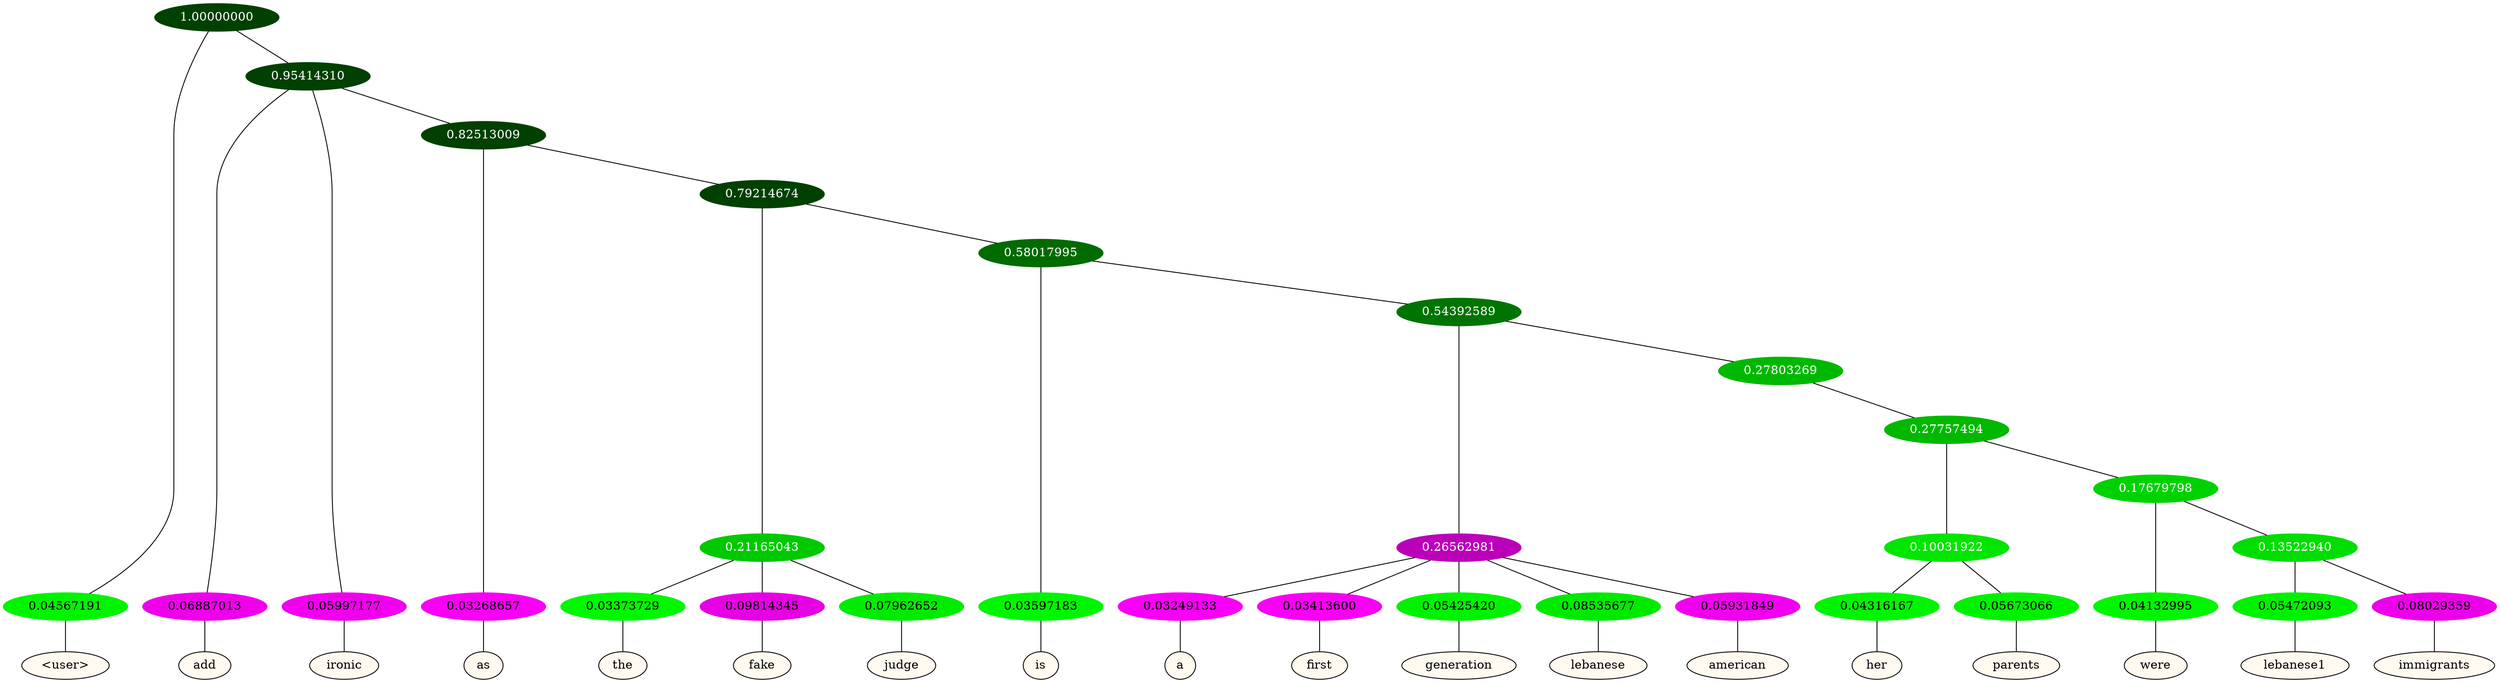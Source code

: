 graph {
	node [format=png height=0.15 nodesep=0.001 ordering=out overlap=prism overlap_scaling=0.01 ranksep=0.001 ratio=0.2 style=filled width=0.15]
	{
		rank=same
		a_w_1 [label="\<user\>" color=black fillcolor=floralwhite style="filled,solid"]
		a_w_3 [label=add color=black fillcolor=floralwhite style="filled,solid"]
		a_w_4 [label=ironic color=black fillcolor=floralwhite style="filled,solid"]
		a_w_6 [label=as color=black fillcolor=floralwhite style="filled,solid"]
		a_w_10 [label=the color=black fillcolor=floralwhite style="filled,solid"]
		a_w_11 [label=fake color=black fillcolor=floralwhite style="filled,solid"]
		a_w_12 [label=judge color=black fillcolor=floralwhite style="filled,solid"]
		a_w_13 [label=is color=black fillcolor=floralwhite style="filled,solid"]
		a_w_17 [label=a color=black fillcolor=floralwhite style="filled,solid"]
		a_w_18 [label=first color=black fillcolor=floralwhite style="filled,solid"]
		a_w_19 [label=generation color=black fillcolor=floralwhite style="filled,solid"]
		a_w_20 [label=lebanese color=black fillcolor=floralwhite style="filled,solid"]
		a_w_21 [label=american color=black fillcolor=floralwhite style="filled,solid"]
		a_w_25 [label=her color=black fillcolor=floralwhite style="filled,solid"]
		a_w_26 [label=parents color=black fillcolor=floralwhite style="filled,solid"]
		a_w_27 [label=were color=black fillcolor=floralwhite style="filled,solid"]
		a_w_29 [label=lebanese1 color=black fillcolor=floralwhite style="filled,solid"]
		a_w_30 [label=immigrants color=black fillcolor=floralwhite style="filled,solid"]
	}
	a_n_1 -- a_w_1
	a_n_3 -- a_w_3
	a_n_4 -- a_w_4
	a_n_6 -- a_w_6
	a_n_10 -- a_w_10
	a_n_11 -- a_w_11
	a_n_12 -- a_w_12
	a_n_13 -- a_w_13
	a_n_17 -- a_w_17
	a_n_18 -- a_w_18
	a_n_19 -- a_w_19
	a_n_20 -- a_w_20
	a_n_21 -- a_w_21
	a_n_25 -- a_w_25
	a_n_26 -- a_w_26
	a_n_27 -- a_w_27
	a_n_29 -- a_w_29
	a_n_30 -- a_w_30
	{
		rank=same
		a_n_1 [label=0.04567191 color="0.334 1.000 0.954" fontcolor=black]
		a_n_3 [label=0.06887013 color="0.835 1.000 0.931" fontcolor=black]
		a_n_4 [label=0.05997177 color="0.835 1.000 0.940" fontcolor=black]
		a_n_6 [label=0.03268657 color="0.835 1.000 0.967" fontcolor=black]
		a_n_10 [label=0.03373729 color="0.334 1.000 0.966" fontcolor=black]
		a_n_11 [label=0.09814345 color="0.835 1.000 0.902" fontcolor=black]
		a_n_12 [label=0.07962652 color="0.334 1.000 0.920" fontcolor=black]
		a_n_13 [label=0.03597183 color="0.334 1.000 0.964" fontcolor=black]
		a_n_17 [label=0.03249133 color="0.835 1.000 0.968" fontcolor=black]
		a_n_18 [label=0.03413600 color="0.835 1.000 0.966" fontcolor=black]
		a_n_19 [label=0.05425420 color="0.334 1.000 0.946" fontcolor=black]
		a_n_20 [label=0.08535677 color="0.334 1.000 0.915" fontcolor=black]
		a_n_21 [label=0.05931849 color="0.835 1.000 0.941" fontcolor=black]
		a_n_25 [label=0.04316167 color="0.334 1.000 0.957" fontcolor=black]
		a_n_26 [label=0.05673066 color="0.334 1.000 0.943" fontcolor=black]
		a_n_27 [label=0.04132995 color="0.334 1.000 0.959" fontcolor=black]
		a_n_29 [label=0.05472093 color="0.334 1.000 0.945" fontcolor=black]
		a_n_30 [label=0.08029359 color="0.835 1.000 0.920" fontcolor=black]
	}
	a_n_0 [label=1.00000000 color="0.334 1.000 0.250" fontcolor=grey99]
	a_n_0 -- a_n_1
	a_n_2 [label=0.95414310 color="0.334 1.000 0.250" fontcolor=grey99]
	a_n_0 -- a_n_2
	a_n_2 -- a_n_3
	a_n_2 -- a_n_4
	a_n_5 [label=0.82513009 color="0.334 1.000 0.250" fontcolor=grey99]
	a_n_2 -- a_n_5
	a_n_5 -- a_n_6
	a_n_7 [label=0.79214674 color="0.334 1.000 0.250" fontcolor=grey99]
	a_n_5 -- a_n_7
	a_n_8 [label=0.21165043 color="0.334 1.000 0.788" fontcolor=grey99]
	a_n_7 -- a_n_8
	a_n_9 [label=0.58017995 color="0.334 1.000 0.420" fontcolor=grey99]
	a_n_7 -- a_n_9
	a_n_8 -- a_n_10
	a_n_8 -- a_n_11
	a_n_8 -- a_n_12
	a_n_9 -- a_n_13
	a_n_14 [label=0.54392589 color="0.334 1.000 0.456" fontcolor=grey99]
	a_n_9 -- a_n_14
	a_n_15 [label=0.26562981 color="0.835 1.000 0.734" fontcolor=grey99]
	a_n_14 -- a_n_15
	a_n_16 [label=0.27803269 color="0.334 1.000 0.722" fontcolor=grey99]
	a_n_14 -- a_n_16
	a_n_15 -- a_n_17
	a_n_15 -- a_n_18
	a_n_15 -- a_n_19
	a_n_15 -- a_n_20
	a_n_15 -- a_n_21
	a_n_22 [label=0.27757494 color="0.334 1.000 0.722" fontcolor=grey99]
	a_n_16 -- a_n_22
	a_n_23 [label=0.10031922 color="0.334 1.000 0.900" fontcolor=grey99]
	a_n_22 -- a_n_23
	a_n_24 [label=0.17679798 color="0.334 1.000 0.823" fontcolor=grey99]
	a_n_22 -- a_n_24
	a_n_23 -- a_n_25
	a_n_23 -- a_n_26
	a_n_24 -- a_n_27
	a_n_28 [label=0.13522940 color="0.334 1.000 0.865" fontcolor=grey99]
	a_n_24 -- a_n_28
	a_n_28 -- a_n_29
	a_n_28 -- a_n_30
}
